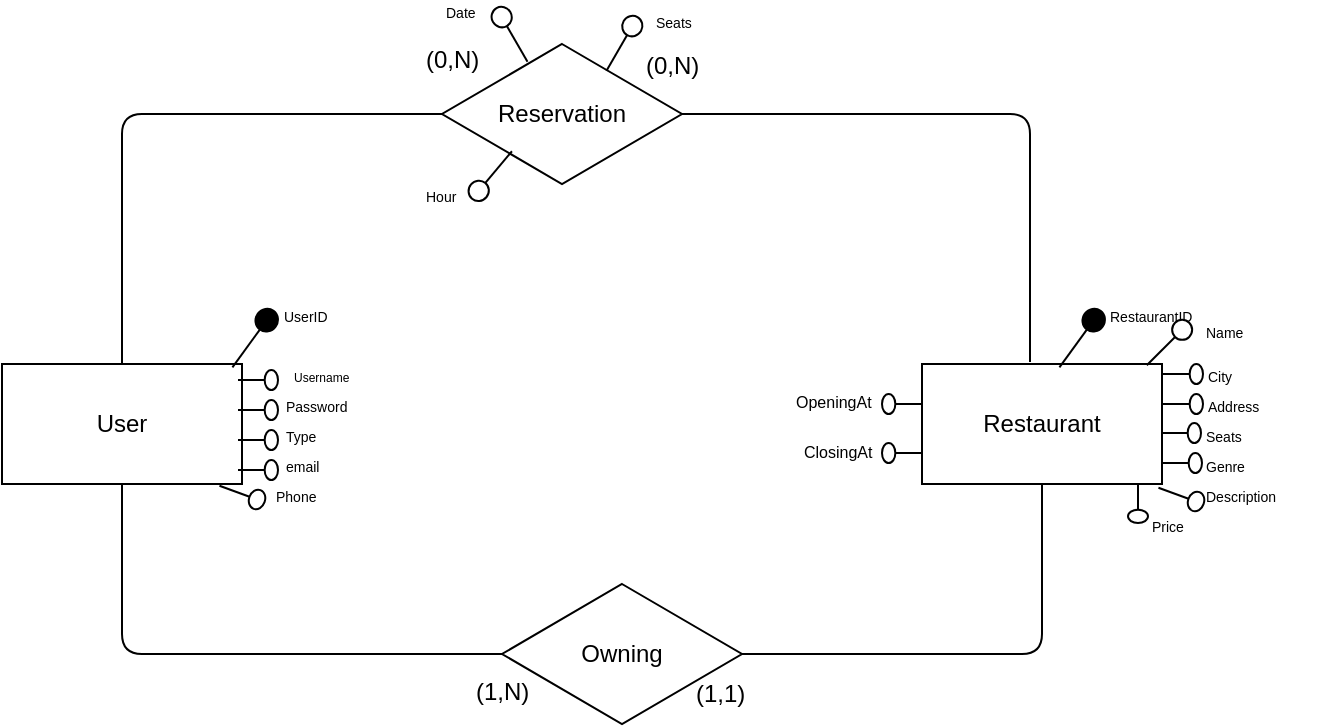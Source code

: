 <mxfile version="12.1.0" type="device" pages="1"><diagram id="6R9dJz6pWm6c9vcYBb0W" name="Page-1"><mxGraphModel dx="405" dy="210" grid="1" gridSize="10" guides="1" tooltips="1" connect="1" arrows="1" fold="1" page="1" pageScale="1" pageWidth="827" pageHeight="1169" math="0" shadow="0"><root><mxCell id="0"/><mxCell id="1" parent="0"/><mxCell id="iBQyeBuUwL5Zjt-ZROgc-1" value="User" style="rounded=0;whiteSpace=wrap;html=1;" parent="1" vertex="1"><mxGeometry x="80" y="200" width="120" height="60" as="geometry"/></mxCell><mxCell id="iBQyeBuUwL5Zjt-ZROgc-2" value="Restaurant" style="rounded=0;whiteSpace=wrap;html=1;" parent="1" vertex="1"><mxGeometry x="540" y="200" width="120" height="60" as="geometry"/></mxCell><mxCell id="iBQyeBuUwL5Zjt-ZROgc-3" value="Reservation" style="rhombus;whiteSpace=wrap;html=1;" parent="1" vertex="1"><mxGeometry x="300" y="40" width="120" height="70" as="geometry"/></mxCell><mxCell id="iBQyeBuUwL5Zjt-ZROgc-14" value="Owning" style="rhombus;whiteSpace=wrap;html=1;" parent="1" vertex="1"><mxGeometry x="330" y="310" width="120" height="70" as="geometry"/></mxCell><mxCell id="iBQyeBuUwL5Zjt-ZROgc-15" value="" style="endArrow=none;html=1;fillColor=#000000;entryX=0;entryY=0.5;entryDx=0;entryDy=0;" parent="1" source="iBQyeBuUwL5Zjt-ZROgc-1" target="iBQyeBuUwL5Zjt-ZROgc-3" edge="1"><mxGeometry width="50" height="50" relative="1" as="geometry"><mxPoint x="140" y="170" as="sourcePoint"/><mxPoint x="230" y="50" as="targetPoint"/><Array as="points"><mxPoint x="140" y="75"/></Array></mxGeometry></mxCell><mxCell id="iBQyeBuUwL5Zjt-ZROgc-16" value="" style="endArrow=none;html=1;fillColor=#000000;entryX=0;entryY=0.5;entryDx=0;entryDy=0;" parent="1" source="iBQyeBuUwL5Zjt-ZROgc-1" target="iBQyeBuUwL5Zjt-ZROgc-14" edge="1"><mxGeometry width="50" height="50" relative="1" as="geometry"><mxPoint x="140" y="310" as="sourcePoint"/><mxPoint x="180" y="320" as="targetPoint"/><Array as="points"><mxPoint x="140" y="345"/></Array></mxGeometry></mxCell><mxCell id="iBQyeBuUwL5Zjt-ZROgc-17" value="" style="endArrow=none;html=1;fillColor=#000000;exitX=1;exitY=0.5;exitDx=0;exitDy=0;entryX=0.5;entryY=1;entryDx=0;entryDy=0;" parent="1" source="iBQyeBuUwL5Zjt-ZROgc-14" target="iBQyeBuUwL5Zjt-ZROgc-2" edge="1"><mxGeometry width="50" height="50" relative="1" as="geometry"><mxPoint x="575" y="370" as="sourcePoint"/><mxPoint x="625" y="320" as="targetPoint"/><Array as="points"><mxPoint x="600" y="345"/></Array></mxGeometry></mxCell><mxCell id="iBQyeBuUwL5Zjt-ZROgc-18" value="" style="endArrow=none;html=1;fillColor=#000000;exitX=1;exitY=0.5;exitDx=0;exitDy=0;entryX=0.45;entryY=-0.017;entryDx=0;entryDy=0;entryPerimeter=0;" parent="1" source="iBQyeBuUwL5Zjt-ZROgc-3" target="iBQyeBuUwL5Zjt-ZROgc-2" edge="1"><mxGeometry width="50" height="50" relative="1" as="geometry"><mxPoint x="575" y="100" as="sourcePoint"/><mxPoint x="625" y="50" as="targetPoint"/><Array as="points"><mxPoint x="594" y="75"/></Array></mxGeometry></mxCell><mxCell id="iBQyeBuUwL5Zjt-ZROgc-19" value="(0,N)" style="text;html=1;resizable=0;points=[];autosize=1;align=left;verticalAlign=top;spacingTop=-4;" parent="1" vertex="1"><mxGeometry x="290" y="38" width="50" height="20" as="geometry"/></mxCell><mxCell id="iBQyeBuUwL5Zjt-ZROgc-20" value="(0,N)" style="text;html=1;resizable=0;points=[];autosize=1;align=left;verticalAlign=top;spacingTop=-4;" parent="1" vertex="1"><mxGeometry x="400" y="41" width="50" height="20" as="geometry"/></mxCell><mxCell id="iBQyeBuUwL5Zjt-ZROgc-21" value="(1,N)" style="text;html=1;" parent="1" vertex="1"><mxGeometry x="315" y="350" width="60" height="30" as="geometry"/></mxCell><mxCell id="iBQyeBuUwL5Zjt-ZROgc-22" value="&lt;div&gt;(1,1)&lt;/div&gt;" style="text;html=1;resizable=0;points=[];autosize=1;align=left;verticalAlign=top;spacingTop=-4;" parent="1" vertex="1"><mxGeometry x="425" y="355" width="50" height="20" as="geometry"/></mxCell><mxCell id="4gUgPbEaa99z0SxQkAgb-1" value="" style="verticalLabelPosition=bottom;align=center;dashed=0;html=1;verticalAlign=top;shape=mxgraph.pid.piping.blank;rotation=36;" parent="1" vertex="1"><mxGeometry x="200" y="170" width="11" height="35" as="geometry"/></mxCell><mxCell id="4gUgPbEaa99z0SxQkAgb-14" value="" style="group" parent="1" vertex="1" connectable="0"><mxGeometry x="665.5" y="210" width="55" height="20" as="geometry"/></mxCell><mxCell id="4gUgPbEaa99z0SxQkAgb-8" value="" style="verticalLabelPosition=bottom;align=center;dashed=0;html=1;verticalAlign=top;shape=mxgraph.pid.piping.spacer;rotation=90;" parent="4gUgPbEaa99z0SxQkAgb-14" vertex="1"><mxGeometry width="10" height="20" as="geometry"/></mxCell><mxCell id="4gUgPbEaa99z0SxQkAgb-12" value="Address" style="text;html=1;resizable=0;points=[];autosize=1;align=left;verticalAlign=top;spacingTop=-4;fontSize=7;" parent="4gUgPbEaa99z0SxQkAgb-14" vertex="1"><mxGeometry x="15" y="5" width="40" height="10" as="geometry"/></mxCell><mxCell id="4gUgPbEaa99z0SxQkAgb-15" value="" style="group" parent="1" vertex="1" connectable="0"><mxGeometry x="664.5" y="224.5" width="55" height="20" as="geometry"/></mxCell><mxCell id="4gUgPbEaa99z0SxQkAgb-16" value="" style="verticalLabelPosition=bottom;align=center;dashed=0;html=1;verticalAlign=top;shape=mxgraph.pid.piping.spacer;rotation=90;" parent="4gUgPbEaa99z0SxQkAgb-15" vertex="1"><mxGeometry width="10" height="20" as="geometry"/></mxCell><mxCell id="4gUgPbEaa99z0SxQkAgb-17" value="Seats" style="text;html=1;resizable=0;points=[];autosize=1;align=left;verticalAlign=top;spacingTop=-4;fontSize=7;" parent="4gUgPbEaa99z0SxQkAgb-15" vertex="1"><mxGeometry x="15" y="5" width="40" height="10" as="geometry"/></mxCell><mxCell id="4gUgPbEaa99z0SxQkAgb-18" value="" style="group" parent="1" vertex="1" connectable="0"><mxGeometry x="665" y="239.5" width="55" height="20" as="geometry"/></mxCell><mxCell id="4gUgPbEaa99z0SxQkAgb-19" value="" style="verticalLabelPosition=bottom;align=center;dashed=0;html=1;verticalAlign=top;shape=mxgraph.pid.piping.spacer;rotation=90;" parent="4gUgPbEaa99z0SxQkAgb-18" vertex="1"><mxGeometry width="10" height="20" as="geometry"/></mxCell><mxCell id="4gUgPbEaa99z0SxQkAgb-20" value="Genre" style="text;html=1;resizable=0;points=[];autosize=1;align=left;verticalAlign=top;spacingTop=-4;fontSize=7;" parent="4gUgPbEaa99z0SxQkAgb-18" vertex="1"><mxGeometry x="15" y="5" width="40" height="10" as="geometry"/></mxCell><mxCell id="4gUgPbEaa99z0SxQkAgb-21" value="" style="group;rotation=0;" parent="1" vertex="1" connectable="0"><mxGeometry x="664.5" y="254" width="75" height="24" as="geometry"/></mxCell><mxCell id="4gUgPbEaa99z0SxQkAgb-22" value="" style="verticalLabelPosition=bottom;align=center;dashed=0;html=1;verticalAlign=top;shape=mxgraph.pid.piping.spacer;rotation=110;" parent="4gUgPbEaa99z0SxQkAgb-21" vertex="1"><mxGeometry width="10" height="24" as="geometry"/></mxCell><mxCell id="4gUgPbEaa99z0SxQkAgb-23" value="Description" style="text;html=1;resizable=0;points=[];autosize=1;align=left;verticalAlign=top;spacingTop=-4;fontSize=7;rotation=0;" parent="4gUgPbEaa99z0SxQkAgb-21" vertex="1"><mxGeometry x="15" y="6" width="60" height="10" as="geometry"/></mxCell><mxCell id="4gUgPbEaa99z0SxQkAgb-25" value="" style="group" parent="1" vertex="1" connectable="0"><mxGeometry x="665.5" y="195" width="75" height="20" as="geometry"/></mxCell><mxCell id="4gUgPbEaa99z0SxQkAgb-26" value="" style="verticalLabelPosition=bottom;align=center;dashed=0;html=1;verticalAlign=top;shape=mxgraph.pid.piping.spacer;rotation=90;" parent="4gUgPbEaa99z0SxQkAgb-25" vertex="1"><mxGeometry width="10" height="20" as="geometry"/></mxCell><mxCell id="4gUgPbEaa99z0SxQkAgb-27" value="City" style="text;html=1;resizable=0;points=[];autosize=1;align=left;verticalAlign=top;spacingTop=-4;fontSize=7;" parent="4gUgPbEaa99z0SxQkAgb-25" vertex="1"><mxGeometry x="15" y="5" width="30" height="10" as="geometry"/></mxCell><mxCell id="4gUgPbEaa99z0SxQkAgb-28" value="UserID" style="text;html=1;resizable=0;points=[];autosize=1;align=left;verticalAlign=top;spacingTop=-4;fontSize=7;" parent="1" vertex="1"><mxGeometry x="218.5" y="170" width="40" height="10" as="geometry"/></mxCell><mxCell id="4gUgPbEaa99z0SxQkAgb-29" value="" style="group" parent="1" vertex="1" connectable="0"><mxGeometry x="638" y="269.5" width="55" height="20" as="geometry"/></mxCell><mxCell id="4gUgPbEaa99z0SxQkAgb-31" value="Price" style="text;html=1;resizable=0;points=[];autosize=1;align=left;verticalAlign=top;spacingTop=-4;fontSize=7;" parent="4gUgPbEaa99z0SxQkAgb-29" vertex="1"><mxGeometry x="15" y="5" width="30" height="10" as="geometry"/></mxCell><mxCell id="4gUgPbEaa99z0SxQkAgb-30" value="" style="verticalLabelPosition=bottom;align=center;dashed=0;html=1;verticalAlign=top;shape=mxgraph.pid.piping.spacer;rotation=-180;" parent="1" vertex="1"><mxGeometry x="643" y="259.5" width="10" height="20" as="geometry"/></mxCell><mxCell id="4gUgPbEaa99z0SxQkAgb-32" value="" style="verticalLabelPosition=bottom;align=center;dashed=0;html=1;verticalAlign=top;shape=mxgraph.pid.piping.spacer;fontSize=7;rotation=-30;" parent="1" vertex="1"><mxGeometry x="330" y="20" width="10" height="31" as="geometry"/></mxCell><mxCell id="4gUgPbEaa99z0SxQkAgb-35" value="" style="verticalLabelPosition=bottom;align=center;dashed=0;html=1;verticalAlign=top;shape=mxgraph.pid.piping.spacer;fontSize=7;rotation=30;" parent="1" vertex="1"><mxGeometry x="385" y="24.5" width="10" height="31" as="geometry"/></mxCell><mxCell id="4gUgPbEaa99z0SxQkAgb-36" value="Date" style="text;html=1;resizable=0;points=[];autosize=1;align=left;verticalAlign=top;spacingTop=-4;fontSize=7;" parent="1" vertex="1"><mxGeometry x="300" y="18" width="30" height="10" as="geometry"/></mxCell><mxCell id="4gUgPbEaa99z0SxQkAgb-37" value="Seats" style="text;html=1;resizable=0;points=[];autosize=1;align=left;verticalAlign=top;spacingTop=-4;fontSize=7;" parent="1" vertex="1"><mxGeometry x="405" y="23" width="30" height="10" as="geometry"/></mxCell><mxCell id="Gt5CCbDr3EFUAnPOASzy-2" value="" style="group;rotation=90;" vertex="1" connectable="0" parent="1"><mxGeometry x="180" y="220" width="55" height="20" as="geometry"/></mxCell><mxCell id="4gUgPbEaa99z0SxQkAgb-38" value="" style="verticalLabelPosition=bottom;align=center;dashed=0;html=1;verticalAlign=top;shape=mxgraph.pid.piping.spacer;fontSize=7;rotation=90;" parent="Gt5CCbDr3EFUAnPOASzy-2" vertex="1"><mxGeometry x="23" y="23" width="10" height="20" as="geometry"/></mxCell><mxCell id="4gUgPbEaa99z0SxQkAgb-39" value="" style="verticalLabelPosition=bottom;align=center;dashed=0;html=1;verticalAlign=top;shape=mxgraph.pid.piping.spacer;fontSize=7;rotation=90;" parent="Gt5CCbDr3EFUAnPOASzy-2" vertex="1"><mxGeometry x="23" y="8" width="10" height="20" as="geometry"/></mxCell><mxCell id="4gUgPbEaa99z0SxQkAgb-40" value="" style="verticalLabelPosition=bottom;align=center;dashed=0;html=1;verticalAlign=top;shape=mxgraph.pid.piping.spacer;fontSize=7;rotation=90;" parent="Gt5CCbDr3EFUAnPOASzy-2" vertex="1"><mxGeometry x="23" y="-7" width="10" height="20" as="geometry"/></mxCell><mxCell id="4gUgPbEaa99z0SxQkAgb-41" value="" style="verticalLabelPosition=bottom;align=center;dashed=0;html=1;verticalAlign=top;shape=mxgraph.pid.piping.spacer;fontSize=7;rotation=90;" parent="Gt5CCbDr3EFUAnPOASzy-2" vertex="1"><mxGeometry x="23" y="-22" width="10" height="20" as="geometry"/></mxCell><mxCell id="Gt5CCbDr3EFUAnPOASzy-3" value="RestaurantID" style="text;html=1;resizable=0;points=[];autosize=1;align=left;verticalAlign=top;spacingTop=-4;fontSize=7;" vertex="1" parent="1"><mxGeometry x="632" y="170" width="60" height="10" as="geometry"/></mxCell><mxCell id="Gt5CCbDr3EFUAnPOASzy-4" value="" style="verticalLabelPosition=bottom;align=center;dashed=0;html=1;verticalAlign=top;shape=mxgraph.pid.piping.blank;rotation=36;" vertex="1" parent="1"><mxGeometry x="613.5" y="170" width="11" height="35" as="geometry"/></mxCell><mxCell id="Gt5CCbDr3EFUAnPOASzy-5" value="&lt;font style=&quot;font-size: 6px&quot;&gt;Username&lt;/font&gt;" style="text;html=1;resizable=0;points=[];autosize=1;align=left;verticalAlign=top;spacingTop=-4;" vertex="1" parent="1"><mxGeometry x="223.5" y="195" width="40" height="20" as="geometry"/></mxCell><mxCell id="Gt5CCbDr3EFUAnPOASzy-6" value="&lt;font style=&quot;font-size: 7px&quot;&gt;Password&lt;/font&gt;" style="text;html=1;resizable=0;points=[];autosize=1;align=left;verticalAlign=top;spacingTop=-4;" vertex="1" parent="1"><mxGeometry x="220" y="210" width="40" height="20" as="geometry"/></mxCell><mxCell id="Gt5CCbDr3EFUAnPOASzy-7" value="&lt;font style=&quot;font-size: 7px&quot;&gt;Type&lt;/font&gt;" style="text;html=1;resizable=0;points=[];autosize=1;align=left;verticalAlign=top;spacingTop=-4;" vertex="1" parent="1"><mxGeometry x="220" y="224.5" width="30" height="20" as="geometry"/></mxCell><mxCell id="Gt5CCbDr3EFUAnPOASzy-8" value="&lt;font style=&quot;font-size: 7px&quot;&gt;email&lt;/font&gt;" style="text;html=1;resizable=0;points=[];autosize=1;align=left;verticalAlign=top;spacingTop=-4;" vertex="1" parent="1"><mxGeometry x="220" y="240" width="30" height="20" as="geometry"/></mxCell><mxCell id="Gt5CCbDr3EFUAnPOASzy-11" value="" style="verticalLabelPosition=bottom;align=center;dashed=0;html=1;verticalAlign=top;shape=mxgraph.pid.piping.spacer;rotation=110;" vertex="1" parent="1"><mxGeometry x="195" y="253" width="10" height="24" as="geometry"/></mxCell><mxCell id="Gt5CCbDr3EFUAnPOASzy-12" value="&lt;font style=&quot;font-size: 7px&quot;&gt;Phone&lt;/font&gt;" style="text;html=1;resizable=0;points=[];autosize=1;align=left;verticalAlign=top;spacingTop=-4;direction=south;" vertex="1" parent="1"><mxGeometry x="215" y="255" width="20" height="30" as="geometry"/></mxCell><mxCell id="Gt5CCbDr3EFUAnPOASzy-17" value="" style="group" vertex="1" connectable="0" parent="1"><mxGeometry x="653" y="180" width="75" height="29" as="geometry"/></mxCell><mxCell id="Gt5CCbDr3EFUAnPOASzy-18" value="" style="verticalLabelPosition=bottom;align=center;dashed=0;html=1;verticalAlign=top;shape=mxgraph.pid.piping.spacer;rotation=45;" vertex="1" parent="Gt5CCbDr3EFUAnPOASzy-17"><mxGeometry x="5" y="-5" width="10" height="30" as="geometry"/></mxCell><mxCell id="Gt5CCbDr3EFUAnPOASzy-19" value="Name" style="text;html=1;resizable=0;points=[];autosize=1;align=left;verticalAlign=top;spacingTop=-4;fontSize=7;" vertex="1" parent="Gt5CCbDr3EFUAnPOASzy-17"><mxGeometry x="26.5" y="-2.5" width="40" height="10" as="geometry"/></mxCell><mxCell id="Gt5CCbDr3EFUAnPOASzy-20" value="" style="group;rotation=180;" vertex="1" connectable="0" parent="1"><mxGeometry x="480" y="210" width="60" height="20" as="geometry"/></mxCell><mxCell id="Gt5CCbDr3EFUAnPOASzy-21" value="" style="verticalLabelPosition=bottom;align=center;dashed=0;html=1;verticalAlign=top;shape=mxgraph.pid.piping.spacer;rotation=270;" vertex="1" parent="Gt5CCbDr3EFUAnPOASzy-20"><mxGeometry x="45" width="10" height="20" as="geometry"/></mxCell><mxCell id="Gt5CCbDr3EFUAnPOASzy-27" value="" style="group;rotation=180;" vertex="1" connectable="0" parent="1"><mxGeometry x="480" y="234.5" width="60" height="24" as="geometry"/></mxCell><mxCell id="Gt5CCbDr3EFUAnPOASzy-28" value="" style="verticalLabelPosition=bottom;align=center;dashed=0;html=1;verticalAlign=top;shape=mxgraph.pid.piping.spacer;rotation=270;" vertex="1" parent="Gt5CCbDr3EFUAnPOASzy-27"><mxGeometry x="45" width="10" height="20" as="geometry"/></mxCell><mxCell id="Gt5CCbDr3EFUAnPOASzy-24" value="" style="group;rotation=180;" vertex="1" connectable="0" parent="Gt5CCbDr3EFUAnPOASzy-27"><mxGeometry x="-7" y="-15" width="61" height="39" as="geometry"/></mxCell><mxCell id="Gt5CCbDr3EFUAnPOASzy-26" value="&lt;font style=&quot;font-size: 8px&quot;&gt;ClosingAt&lt;/font&gt;" style="text;html=1;resizable=0;points=[];autosize=1;align=left;verticalAlign=top;spacingTop=-4;" vertex="1" parent="Gt5CCbDr3EFUAnPOASzy-24"><mxGeometry x="5.5" y="13.5" width="50" height="20" as="geometry"/></mxCell><mxCell id="Gt5CCbDr3EFUAnPOASzy-23" value="&lt;font style=&quot;font-size: 8px&quot;&gt;OpeningAt&lt;/font&gt;" style="text;html=1;resizable=0;points=[];autosize=1;align=left;verticalAlign=top;spacingTop=-4;" vertex="1" parent="Gt5CCbDr3EFUAnPOASzy-24"><mxGeometry x="2" y="-11.5" width="50" height="20" as="geometry"/></mxCell><mxCell id="Gt5CCbDr3EFUAnPOASzy-32" value="" style="verticalLabelPosition=bottom;align=center;dashed=0;html=1;verticalAlign=top;shape=mxgraph.pid.piping.spacer;fontSize=7;rotation=-140;" vertex="1" parent="1"><mxGeometry x="320" y="90" width="10" height="31" as="geometry"/></mxCell><mxCell id="Gt5CCbDr3EFUAnPOASzy-33" value="Hour" style="text;html=1;resizable=0;points=[];autosize=1;align=left;verticalAlign=top;spacingTop=-4;fontSize=7;" vertex="1" parent="1"><mxGeometry x="290" y="110" width="30" height="10" as="geometry"/></mxCell></root></mxGraphModel></diagram></mxfile>